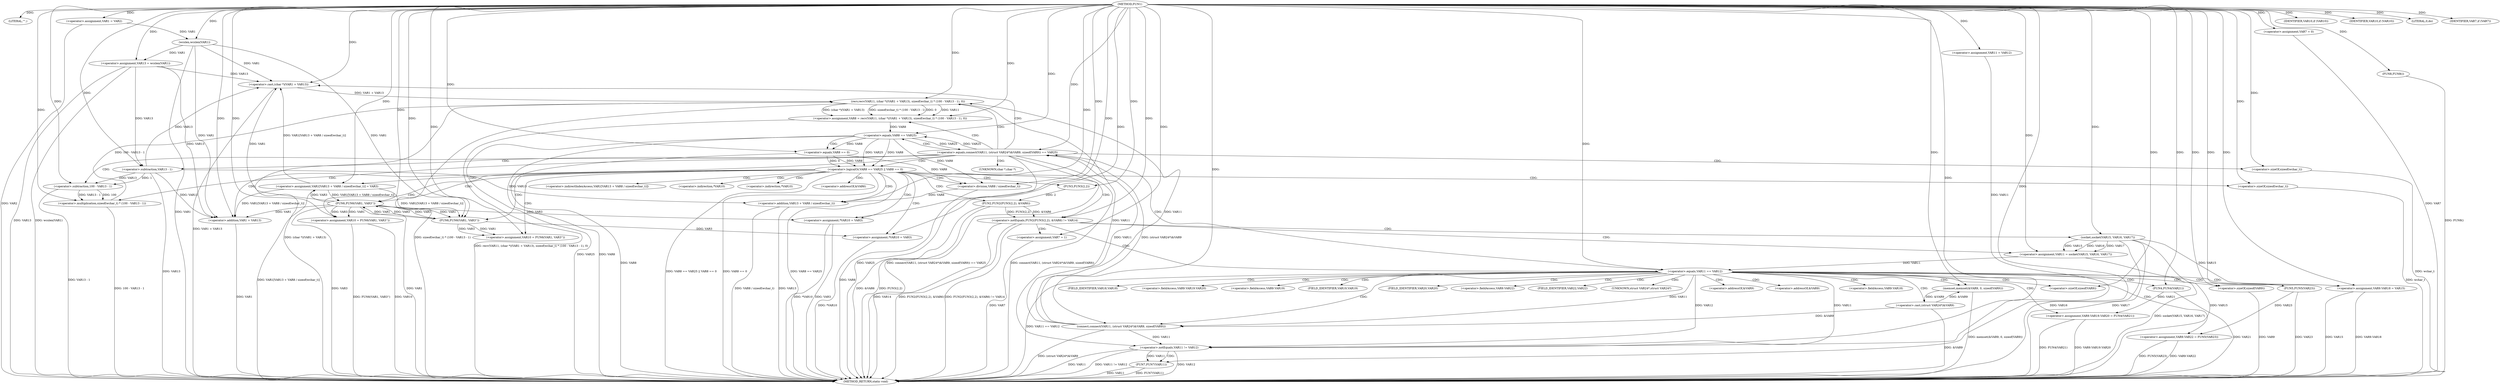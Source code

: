 digraph FUN1 {  
"1000100" [label = "(METHOD,FUN1)" ]
"1000269" [label = "(METHOD_RETURN,static void)" ]
"1000103" [label = "(LITERAL,\"\",)" ]
"1000104" [label = "(<operator>.assignment,VAR1 = VAR2)" ]
"1000112" [label = "(<operator>.assignment,VAR7 = 0)" ]
"1000119" [label = "(<operator>.assignment,VAR11 = VAR12)" ]
"1000123" [label = "(<operator>.assignment,VAR13 = wcslen(VAR1))" ]
"1000125" [label = "(wcslen,wcslen(VAR1))" ]
"1000130" [label = "(<operator>.notEquals,FUN2(FUN3(2,2), &VAR6) != VAR14)" ]
"1000131" [label = "(FUN2,FUN2(FUN3(2,2), &VAR6))" ]
"1000132" [label = "(FUN3,FUN3(2,2))" ]
"1000140" [label = "(<operator>.assignment,VAR7 = 1)" ]
"1000143" [label = "(<operator>.assignment,VAR11 = socket(VAR15, VAR16, VAR17))" ]
"1000145" [label = "(socket,socket(VAR15, VAR16, VAR17))" ]
"1000150" [label = "(<operator>.equals,VAR11 == VAR12)" ]
"1000155" [label = "(memset,memset(&VAR9, 0, sizeof(VAR9)))" ]
"1000159" [label = "(<operator>.sizeOf,sizeof(VAR9))" ]
"1000161" [label = "(<operator>.assignment,VAR9.VAR18 = VAR15)" ]
"1000166" [label = "(<operator>.assignment,VAR9.VAR19.VAR20 = FUN4(VAR21))" ]
"1000172" [label = "(FUN4,FUN4(VAR21))" ]
"1000174" [label = "(<operator>.assignment,VAR9.VAR22 = FUN5(VAR23))" ]
"1000178" [label = "(FUN5,FUN5(VAR23))" ]
"1000181" [label = "(<operator>.equals,connect(VAR11, (struct VAR24*)&VAR9, sizeof(VAR9)) == VAR25)" ]
"1000182" [label = "(connect,connect(VAR11, (struct VAR24*)&VAR9, sizeof(VAR9)))" ]
"1000184" [label = "(<operator>.cast,(struct VAR24*)&VAR9)" ]
"1000188" [label = "(<operator>.sizeOf,sizeof(VAR9))" ]
"1000193" [label = "(<operator>.assignment,VAR8 = recv(VAR11, (char *)(VAR1 + VAR13), sizeof(wchar_t) * (100 - VAR13 - 1), 0))" ]
"1000195" [label = "(recv,recv(VAR11, (char *)(VAR1 + VAR13), sizeof(wchar_t) * (100 - VAR13 - 1), 0))" ]
"1000197" [label = "(<operator>.cast,(char *)(VAR1 + VAR13))" ]
"1000199" [label = "(<operator>.addition,VAR1 + VAR13)" ]
"1000202" [label = "(<operator>.multiplication,sizeof(wchar_t) * (100 - VAR13 - 1))" ]
"1000203" [label = "(<operator>.sizeOf,sizeof(wchar_t))" ]
"1000205" [label = "(<operator>.subtraction,100 - VAR13 - 1)" ]
"1000207" [label = "(<operator>.subtraction,VAR13 - 1)" ]
"1000212" [label = "(<operator>.logicalOr,VAR8 == VAR25 || VAR8 == 0)" ]
"1000213" [label = "(<operator>.equals,VAR8 == VAR25)" ]
"1000216" [label = "(<operator>.equals,VAR8 == 0)" ]
"1000221" [label = "(<operator>.assignment,VAR1[VAR13 + VAR8 / sizeof(wchar_t)] = VAR3)" ]
"1000224" [label = "(<operator>.addition,VAR13 + VAR8 / sizeof(wchar_t))" ]
"1000226" [label = "(<operator>.division,VAR8 / sizeof(wchar_t))" ]
"1000228" [label = "(<operator>.sizeOf,sizeof(wchar_t))" ]
"1000231" [label = "(<operator>.assignment,VAR10 = FUN6(VAR1, VAR3''))" ]
"1000233" [label = "(FUN6,FUN6(VAR1, VAR3''))" ]
"1000237" [label = "(IDENTIFIER,VAR10,if (VAR10))" ]
"1000239" [label = "(<operator>.assignment,*VAR10 = VAR3)" ]
"1000243" [label = "(<operator>.assignment,VAR10 = FUN6(VAR1, VAR3''))" ]
"1000245" [label = "(FUN6,FUN6(VAR1, VAR3''))" ]
"1000249" [label = "(IDENTIFIER,VAR10,if (VAR10))" ]
"1000251" [label = "(<operator>.assignment,*VAR10 = VAR3)" ]
"1000255" [label = "(LITERAL,0,do)" ]
"1000257" [label = "(<operator>.notEquals,VAR11 != VAR12)" ]
"1000261" [label = "(FUN7,FUN7(VAR11))" ]
"1000264" [label = "(IDENTIFIER,VAR7,if (VAR7))" ]
"1000266" [label = "(FUN8,FUN8())" ]
"1000135" [label = "(<operator>.addressOf,&VAR6)" ]
"1000156" [label = "(<operator>.addressOf,&VAR9)" ]
"1000162" [label = "(<operator>.fieldAccess,VAR9.VAR18)" ]
"1000164" [label = "(FIELD_IDENTIFIER,VAR18,VAR18)" ]
"1000167" [label = "(<operator>.fieldAccess,VAR9.VAR19.VAR20)" ]
"1000168" [label = "(<operator>.fieldAccess,VAR9.VAR19)" ]
"1000170" [label = "(FIELD_IDENTIFIER,VAR19,VAR19)" ]
"1000171" [label = "(FIELD_IDENTIFIER,VAR20,VAR20)" ]
"1000175" [label = "(<operator>.fieldAccess,VAR9.VAR22)" ]
"1000177" [label = "(FIELD_IDENTIFIER,VAR22,VAR22)" ]
"1000185" [label = "(UNKNOWN,struct VAR24*,struct VAR24*)" ]
"1000186" [label = "(<operator>.addressOf,&VAR9)" ]
"1000198" [label = "(UNKNOWN,char *,char *)" ]
"1000222" [label = "(<operator>.indirectIndexAccess,VAR1[VAR13 + VAR8 / sizeof(wchar_t)])" ]
"1000240" [label = "(<operator>.indirection,*VAR10)" ]
"1000252" [label = "(<operator>.indirection,*VAR10)" ]
  "1000181" -> "1000269"  [ label = "DDG: VAR25"] 
  "1000224" -> "1000269"  [ label = "DDG: VAR8 / sizeof(wchar_t)"] 
  "1000181" -> "1000269"  [ label = "DDG: connect(VAR11, (struct VAR24*)&VAR9, sizeof(VAR9)) == VAR25"] 
  "1000261" -> "1000269"  [ label = "DDG: FUN7(VAR11)"] 
  "1000181" -> "1000269"  [ label = "DDG: connect(VAR11, (struct VAR24*)&VAR9, sizeof(VAR9))"] 
  "1000257" -> "1000269"  [ label = "DDG: VAR12"] 
  "1000174" -> "1000269"  [ label = "DDG: FUN5(VAR23)"] 
  "1000130" -> "1000269"  [ label = "DDG: FUN2(FUN3(2,2), &VAR6) != VAR14"] 
  "1000184" -> "1000269"  [ label = "DDG: &VAR9"] 
  "1000125" -> "1000269"  [ label = "DDG: VAR1"] 
  "1000166" -> "1000269"  [ label = "DDG: FUN4(VAR21)"] 
  "1000224" -> "1000269"  [ label = "DDG: VAR13"] 
  "1000123" -> "1000269"  [ label = "DDG: wcslen(VAR1)"] 
  "1000226" -> "1000269"  [ label = "DDG: VAR8"] 
  "1000199" -> "1000269"  [ label = "DDG: VAR1"] 
  "1000212" -> "1000269"  [ label = "DDG: VAR8 == 0"] 
  "1000178" -> "1000269"  [ label = "DDG: VAR23"] 
  "1000239" -> "1000269"  [ label = "DDG: *VAR10"] 
  "1000216" -> "1000269"  [ label = "DDG: VAR8"] 
  "1000213" -> "1000269"  [ label = "DDG: VAR8"] 
  "1000251" -> "1000269"  [ label = "DDG: VAR3"] 
  "1000188" -> "1000269"  [ label = "DDG: VAR9"] 
  "1000131" -> "1000269"  [ label = "DDG: FUN3(2,2)"] 
  "1000140" -> "1000269"  [ label = "DDG: VAR7"] 
  "1000193" -> "1000269"  [ label = "DDG: recv(VAR11, (char *)(VAR1 + VAR13), sizeof(wchar_t) * (100 - VAR13 - 1), 0)"] 
  "1000182" -> "1000269"  [ label = "DDG: (struct VAR24*)&VAR9"] 
  "1000228" -> "1000269"  [ label = "DDG: wchar_t"] 
  "1000251" -> "1000269"  [ label = "DDG: *VAR10"] 
  "1000155" -> "1000269"  [ label = "DDG: memset(&VAR9, 0, sizeof(VAR9))"] 
  "1000166" -> "1000269"  [ label = "DDG: VAR9.VAR19.VAR20"] 
  "1000221" -> "1000269"  [ label = "DDG: VAR1[VAR13 + VAR8 / sizeof(wchar_t)]"] 
  "1000207" -> "1000269"  [ label = "DDG: VAR13"] 
  "1000257" -> "1000269"  [ label = "DDG: VAR11"] 
  "1000145" -> "1000269"  [ label = "DDG: VAR17"] 
  "1000205" -> "1000269"  [ label = "DDG: VAR13 - 1"] 
  "1000266" -> "1000269"  [ label = "DDG: FUN8()"] 
  "1000212" -> "1000269"  [ label = "DDG: VAR8 == VAR25 || VAR8 == 0"] 
  "1000261" -> "1000269"  [ label = "DDG: VAR11"] 
  "1000195" -> "1000269"  [ label = "DDG: (char *)(VAR1 + VAR13)"] 
  "1000197" -> "1000269"  [ label = "DDG: VAR1 + VAR13"] 
  "1000212" -> "1000269"  [ label = "DDG: VAR8 == VAR25"] 
  "1000131" -> "1000269"  [ label = "DDG: &VAR6"] 
  "1000112" -> "1000269"  [ label = "DDG: VAR7"] 
  "1000172" -> "1000269"  [ label = "DDG: VAR21"] 
  "1000143" -> "1000269"  [ label = "DDG: socket(VAR15, VAR16, VAR17)"] 
  "1000213" -> "1000269"  [ label = "DDG: VAR25"] 
  "1000243" -> "1000269"  [ label = "DDG: VAR10"] 
  "1000150" -> "1000269"  [ label = "DDG: VAR11 == VAR12"] 
  "1000257" -> "1000269"  [ label = "DDG: VAR11 != VAR12"] 
  "1000202" -> "1000269"  [ label = "DDG: 100 - VAR13 - 1"] 
  "1000243" -> "1000269"  [ label = "DDG: FUN6(VAR1, VAR3'')"] 
  "1000161" -> "1000269"  [ label = "DDG: VAR9.VAR18"] 
  "1000245" -> "1000269"  [ label = "DDG: VAR1"] 
  "1000145" -> "1000269"  [ label = "DDG: VAR15"] 
  "1000145" -> "1000269"  [ label = "DDG: VAR16"] 
  "1000130" -> "1000269"  [ label = "DDG: VAR14"] 
  "1000104" -> "1000269"  [ label = "DDG: VAR2"] 
  "1000174" -> "1000269"  [ label = "DDG: VAR9.VAR22"] 
  "1000245" -> "1000269"  [ label = "DDG: VAR3"] 
  "1000123" -> "1000269"  [ label = "DDG: VAR13"] 
  "1000203" -> "1000269"  [ label = "DDG: wchar_t"] 
  "1000161" -> "1000269"  [ label = "DDG: VAR15"] 
  "1000130" -> "1000269"  [ label = "DDG: FUN2(FUN3(2,2), &VAR6)"] 
  "1000195" -> "1000269"  [ label = "DDG: sizeof(wchar_t) * (100 - VAR13 - 1)"] 
  "1000100" -> "1000103"  [ label = "DDG: "] 
  "1000100" -> "1000104"  [ label = "DDG: "] 
  "1000100" -> "1000112"  [ label = "DDG: "] 
  "1000100" -> "1000119"  [ label = "DDG: "] 
  "1000125" -> "1000123"  [ label = "DDG: VAR1"] 
  "1000100" -> "1000123"  [ label = "DDG: "] 
  "1000104" -> "1000125"  [ label = "DDG: VAR1"] 
  "1000100" -> "1000125"  [ label = "DDG: "] 
  "1000131" -> "1000130"  [ label = "DDG: FUN3(2,2)"] 
  "1000131" -> "1000130"  [ label = "DDG: &VAR6"] 
  "1000132" -> "1000131"  [ label = "DDG: 2"] 
  "1000100" -> "1000132"  [ label = "DDG: "] 
  "1000100" -> "1000130"  [ label = "DDG: "] 
  "1000100" -> "1000140"  [ label = "DDG: "] 
  "1000145" -> "1000143"  [ label = "DDG: VAR15"] 
  "1000145" -> "1000143"  [ label = "DDG: VAR16"] 
  "1000145" -> "1000143"  [ label = "DDG: VAR17"] 
  "1000100" -> "1000143"  [ label = "DDG: "] 
  "1000100" -> "1000145"  [ label = "DDG: "] 
  "1000143" -> "1000150"  [ label = "DDG: VAR11"] 
  "1000100" -> "1000150"  [ label = "DDG: "] 
  "1000184" -> "1000155"  [ label = "DDG: &VAR9"] 
  "1000100" -> "1000155"  [ label = "DDG: "] 
  "1000100" -> "1000159"  [ label = "DDG: "] 
  "1000145" -> "1000161"  [ label = "DDG: VAR15"] 
  "1000100" -> "1000161"  [ label = "DDG: "] 
  "1000172" -> "1000166"  [ label = "DDG: VAR21"] 
  "1000100" -> "1000172"  [ label = "DDG: "] 
  "1000178" -> "1000174"  [ label = "DDG: VAR23"] 
  "1000100" -> "1000178"  [ label = "DDG: "] 
  "1000182" -> "1000181"  [ label = "DDG: VAR11"] 
  "1000182" -> "1000181"  [ label = "DDG: (struct VAR24*)&VAR9"] 
  "1000150" -> "1000182"  [ label = "DDG: VAR11"] 
  "1000100" -> "1000182"  [ label = "DDG: "] 
  "1000184" -> "1000182"  [ label = "DDG: &VAR9"] 
  "1000155" -> "1000184"  [ label = "DDG: &VAR9"] 
  "1000100" -> "1000188"  [ label = "DDG: "] 
  "1000213" -> "1000181"  [ label = "DDG: VAR25"] 
  "1000100" -> "1000181"  [ label = "DDG: "] 
  "1000195" -> "1000193"  [ label = "DDG: VAR11"] 
  "1000195" -> "1000193"  [ label = "DDG: (char *)(VAR1 + VAR13)"] 
  "1000195" -> "1000193"  [ label = "DDG: sizeof(wchar_t) * (100 - VAR13 - 1)"] 
  "1000195" -> "1000193"  [ label = "DDG: 0"] 
  "1000100" -> "1000193"  [ label = "DDG: "] 
  "1000182" -> "1000195"  [ label = "DDG: VAR11"] 
  "1000100" -> "1000195"  [ label = "DDG: "] 
  "1000197" -> "1000195"  [ label = "DDG: VAR1 + VAR13"] 
  "1000125" -> "1000197"  [ label = "DDG: VAR1"] 
  "1000221" -> "1000197"  [ label = "DDG: VAR1[VAR13 + VAR8 / sizeof(wchar_t)]"] 
  "1000245" -> "1000197"  [ label = "DDG: VAR1"] 
  "1000100" -> "1000197"  [ label = "DDG: "] 
  "1000123" -> "1000197"  [ label = "DDG: VAR13"] 
  "1000207" -> "1000197"  [ label = "DDG: VAR13"] 
  "1000125" -> "1000199"  [ label = "DDG: VAR1"] 
  "1000221" -> "1000199"  [ label = "DDG: VAR1[VAR13 + VAR8 / sizeof(wchar_t)]"] 
  "1000245" -> "1000199"  [ label = "DDG: VAR1"] 
  "1000100" -> "1000199"  [ label = "DDG: "] 
  "1000123" -> "1000199"  [ label = "DDG: VAR13"] 
  "1000207" -> "1000199"  [ label = "DDG: VAR13"] 
  "1000202" -> "1000195"  [ label = "DDG: 100 - VAR13 - 1"] 
  "1000100" -> "1000202"  [ label = "DDG: "] 
  "1000100" -> "1000203"  [ label = "DDG: "] 
  "1000205" -> "1000202"  [ label = "DDG: 100"] 
  "1000205" -> "1000202"  [ label = "DDG: VAR13 - 1"] 
  "1000100" -> "1000205"  [ label = "DDG: "] 
  "1000207" -> "1000205"  [ label = "DDG: VAR13"] 
  "1000207" -> "1000205"  [ label = "DDG: 1"] 
  "1000100" -> "1000207"  [ label = "DDG: "] 
  "1000123" -> "1000207"  [ label = "DDG: VAR13"] 
  "1000213" -> "1000212"  [ label = "DDG: VAR8"] 
  "1000213" -> "1000212"  [ label = "DDG: VAR25"] 
  "1000193" -> "1000213"  [ label = "DDG: VAR8"] 
  "1000100" -> "1000213"  [ label = "DDG: "] 
  "1000181" -> "1000213"  [ label = "DDG: VAR25"] 
  "1000216" -> "1000212"  [ label = "DDG: VAR8"] 
  "1000216" -> "1000212"  [ label = "DDG: 0"] 
  "1000213" -> "1000216"  [ label = "DDG: VAR8"] 
  "1000100" -> "1000216"  [ label = "DDG: "] 
  "1000245" -> "1000221"  [ label = "DDG: VAR3"] 
  "1000100" -> "1000221"  [ label = "DDG: "] 
  "1000207" -> "1000224"  [ label = "DDG: VAR13"] 
  "1000100" -> "1000224"  [ label = "DDG: "] 
  "1000226" -> "1000224"  [ label = "DDG: VAR8"] 
  "1000216" -> "1000226"  [ label = "DDG: VAR8"] 
  "1000213" -> "1000226"  [ label = "DDG: VAR8"] 
  "1000100" -> "1000226"  [ label = "DDG: "] 
  "1000100" -> "1000228"  [ label = "DDG: "] 
  "1000233" -> "1000231"  [ label = "DDG: VAR1"] 
  "1000233" -> "1000231"  [ label = "DDG: VAR3"] 
  "1000100" -> "1000231"  [ label = "DDG: "] 
  "1000221" -> "1000233"  [ label = "DDG: VAR1[VAR13 + VAR8 / sizeof(wchar_t)]"] 
  "1000100" -> "1000233"  [ label = "DDG: "] 
  "1000125" -> "1000233"  [ label = "DDG: VAR1"] 
  "1000245" -> "1000233"  [ label = "DDG: VAR1"] 
  "1000245" -> "1000233"  [ label = "DDG: VAR3"] 
  "1000100" -> "1000237"  [ label = "DDG: "] 
  "1000233" -> "1000239"  [ label = "DDG: VAR3"] 
  "1000100" -> "1000239"  [ label = "DDG: "] 
  "1000245" -> "1000243"  [ label = "DDG: VAR1"] 
  "1000245" -> "1000243"  [ label = "DDG: VAR3"] 
  "1000100" -> "1000243"  [ label = "DDG: "] 
  "1000221" -> "1000245"  [ label = "DDG: VAR1[VAR13 + VAR8 / sizeof(wchar_t)]"] 
  "1000233" -> "1000245"  [ label = "DDG: VAR1"] 
  "1000100" -> "1000245"  [ label = "DDG: "] 
  "1000233" -> "1000245"  [ label = "DDG: VAR3"] 
  "1000100" -> "1000249"  [ label = "DDG: "] 
  "1000245" -> "1000251"  [ label = "DDG: VAR3"] 
  "1000100" -> "1000251"  [ label = "DDG: "] 
  "1000100" -> "1000255"  [ label = "DDG: "] 
  "1000150" -> "1000257"  [ label = "DDG: VAR11"] 
  "1000119" -> "1000257"  [ label = "DDG: VAR11"] 
  "1000195" -> "1000257"  [ label = "DDG: VAR11"] 
  "1000182" -> "1000257"  [ label = "DDG: VAR11"] 
  "1000100" -> "1000257"  [ label = "DDG: "] 
  "1000150" -> "1000257"  [ label = "DDG: VAR12"] 
  "1000257" -> "1000261"  [ label = "DDG: VAR11"] 
  "1000100" -> "1000261"  [ label = "DDG: "] 
  "1000100" -> "1000264"  [ label = "DDG: "] 
  "1000100" -> "1000266"  [ label = "DDG: "] 
  "1000130" -> "1000150"  [ label = "CDG: "] 
  "1000130" -> "1000145"  [ label = "CDG: "] 
  "1000130" -> "1000143"  [ label = "CDG: "] 
  "1000130" -> "1000140"  [ label = "CDG: "] 
  "1000150" -> "1000164"  [ label = "CDG: "] 
  "1000150" -> "1000174"  [ label = "CDG: "] 
  "1000150" -> "1000156"  [ label = "CDG: "] 
  "1000150" -> "1000161"  [ label = "CDG: "] 
  "1000150" -> "1000182"  [ label = "CDG: "] 
  "1000150" -> "1000166"  [ label = "CDG: "] 
  "1000150" -> "1000188"  [ label = "CDG: "] 
  "1000150" -> "1000167"  [ label = "CDG: "] 
  "1000150" -> "1000175"  [ label = "CDG: "] 
  "1000150" -> "1000185"  [ label = "CDG: "] 
  "1000150" -> "1000186"  [ label = "CDG: "] 
  "1000150" -> "1000172"  [ label = "CDG: "] 
  "1000150" -> "1000168"  [ label = "CDG: "] 
  "1000150" -> "1000178"  [ label = "CDG: "] 
  "1000150" -> "1000159"  [ label = "CDG: "] 
  "1000150" -> "1000155"  [ label = "CDG: "] 
  "1000150" -> "1000170"  [ label = "CDG: "] 
  "1000150" -> "1000171"  [ label = "CDG: "] 
  "1000150" -> "1000184"  [ label = "CDG: "] 
  "1000150" -> "1000177"  [ label = "CDG: "] 
  "1000150" -> "1000162"  [ label = "CDG: "] 
  "1000150" -> "1000181"  [ label = "CDG: "] 
  "1000181" -> "1000199"  [ label = "CDG: "] 
  "1000181" -> "1000197"  [ label = "CDG: "] 
  "1000181" -> "1000198"  [ label = "CDG: "] 
  "1000181" -> "1000195"  [ label = "CDG: "] 
  "1000181" -> "1000213"  [ label = "CDG: "] 
  "1000181" -> "1000212"  [ label = "CDG: "] 
  "1000181" -> "1000207"  [ label = "CDG: "] 
  "1000181" -> "1000203"  [ label = "CDG: "] 
  "1000181" -> "1000205"  [ label = "CDG: "] 
  "1000181" -> "1000202"  [ label = "CDG: "] 
  "1000181" -> "1000193"  [ label = "CDG: "] 
  "1000212" -> "1000221"  [ label = "CDG: "] 
  "1000212" -> "1000233"  [ label = "CDG: "] 
  "1000212" -> "1000243"  [ label = "CDG: "] 
  "1000212" -> "1000222"  [ label = "CDG: "] 
  "1000212" -> "1000224"  [ label = "CDG: "] 
  "1000212" -> "1000245"  [ label = "CDG: "] 
  "1000212" -> "1000226"  [ label = "CDG: "] 
  "1000212" -> "1000231"  [ label = "CDG: "] 
  "1000212" -> "1000228"  [ label = "CDG: "] 
  "1000212" -> "1000132"  [ label = "CDG: "] 
  "1000212" -> "1000130"  [ label = "CDG: "] 
  "1000212" -> "1000135"  [ label = "CDG: "] 
  "1000212" -> "1000131"  [ label = "CDG: "] 
  "1000212" -> "1000240"  [ label = "CDG: "] 
  "1000212" -> "1000239"  [ label = "CDG: "] 
  "1000212" -> "1000251"  [ label = "CDG: "] 
  "1000212" -> "1000252"  [ label = "CDG: "] 
  "1000213" -> "1000216"  [ label = "CDG: "] 
  "1000257" -> "1000261"  [ label = "CDG: "] 
}
